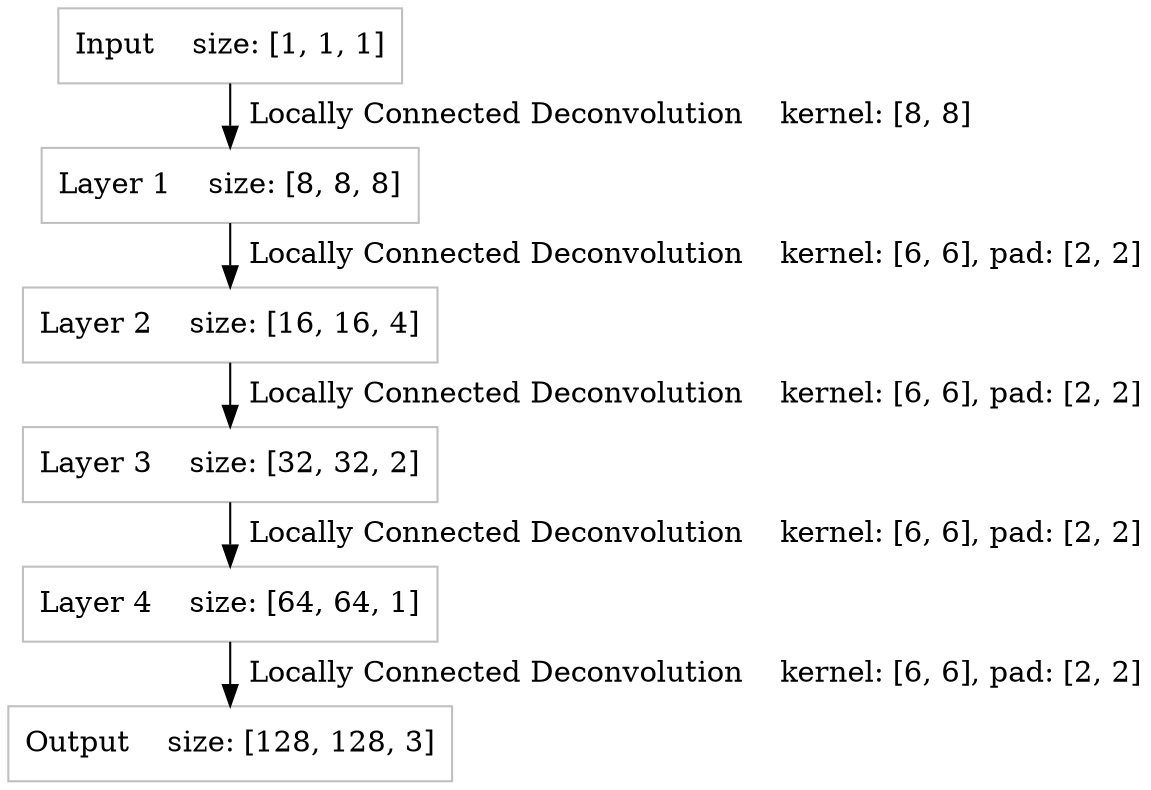 digraph nn{

edge[
	_color = pink
	nodesep = 0.005
	ranksep = 0.005
	weight = 0.005
	height = 0.005
]
node[
	shape = rectangle 
	color = gray 
	_style = filled
	_width = 0.1
	_height = 0.1
	label = ""
	nodesep = 0.005
	ranksep = 0.005
]
graph[
	nodesep = 0.005
	ranksep = 0.005
	_rankdir = LR
]

Input [label="Input    size: [1, 1, 1]"]
Layer1 [label="Layer 1    size: [8, 8, 8]"]
Layer2 [label="Layer 2    size: [16, 16, 4]"]
Layer3 [label="Layer 3    size: [32, 32, 2]"]
Layer4 [label="Layer 4    size: [64, 64, 1]"]
Output [label="Output    size: [128, 128, 3]"]

Input->Layer1 [label="  Locally Connected Deconvolution    kernel: [8, 8]"]
Layer1->Layer2 [label="  Locally Connected Deconvolution    kernel: [6, 6], pad: [2, 2]"]
Layer2->Layer3 [label="  Locally Connected Deconvolution    kernel: [6, 6], pad: [2, 2]"]
Layer3->Layer4 [label="  Locally Connected Deconvolution    kernel: [6, 6], pad: [2, 2]"]
Layer4->Output [label="  Locally Connected Deconvolution    kernel: [6, 6], pad: [2, 2]"]
}

